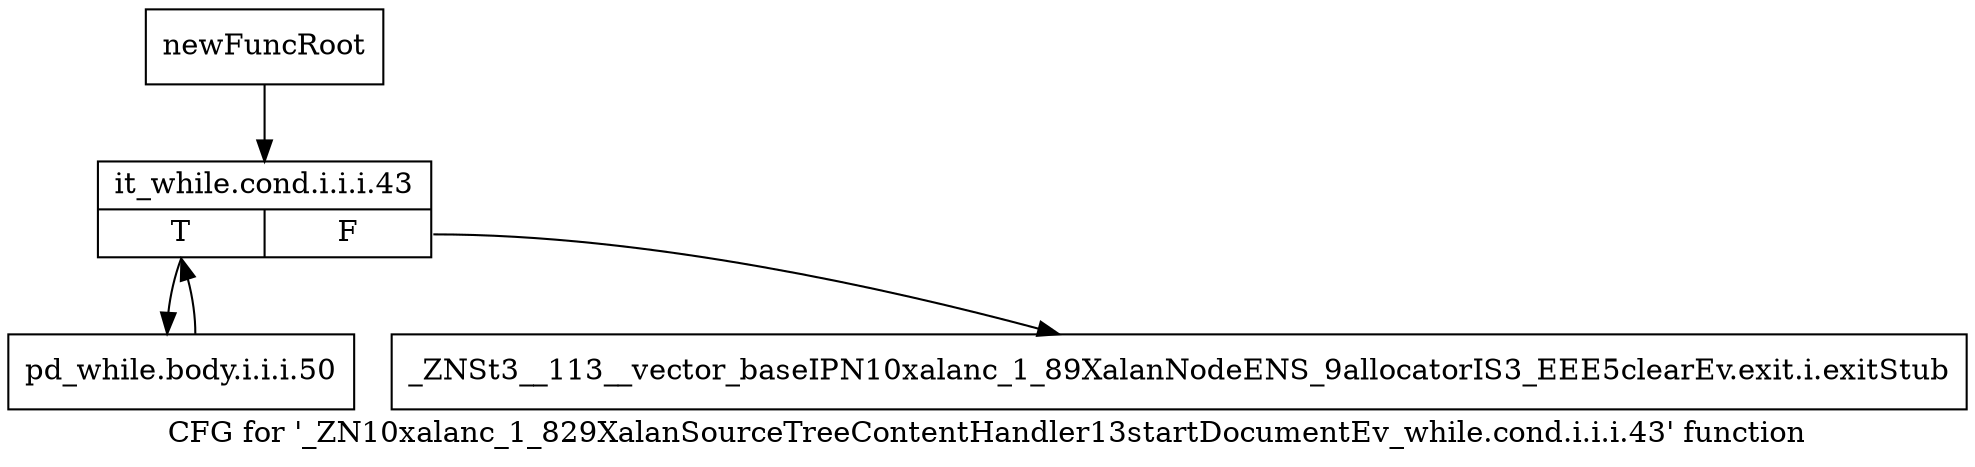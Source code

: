 digraph "CFG for '_ZN10xalanc_1_829XalanSourceTreeContentHandler13startDocumentEv_while.cond.i.i.i.43' function" {
	label="CFG for '_ZN10xalanc_1_829XalanSourceTreeContentHandler13startDocumentEv_while.cond.i.i.i.43' function";

	Node0x84253c0 [shape=record,label="{newFuncRoot}"];
	Node0x84253c0 -> Node0x8425460;
	Node0x8425410 [shape=record,label="{_ZNSt3__113__vector_baseIPN10xalanc_1_89XalanNodeENS_9allocatorIS3_EEE5clearEv.exit.i.exitStub}"];
	Node0x8425460 [shape=record,label="{it_while.cond.i.i.i.43|{<s0>T|<s1>F}}"];
	Node0x8425460:s0 -> Node0x84254b0;
	Node0x8425460:s1 -> Node0x8425410;
	Node0x84254b0 [shape=record,label="{pd_while.body.i.i.i.50}"];
	Node0x84254b0 -> Node0x8425460;
}
